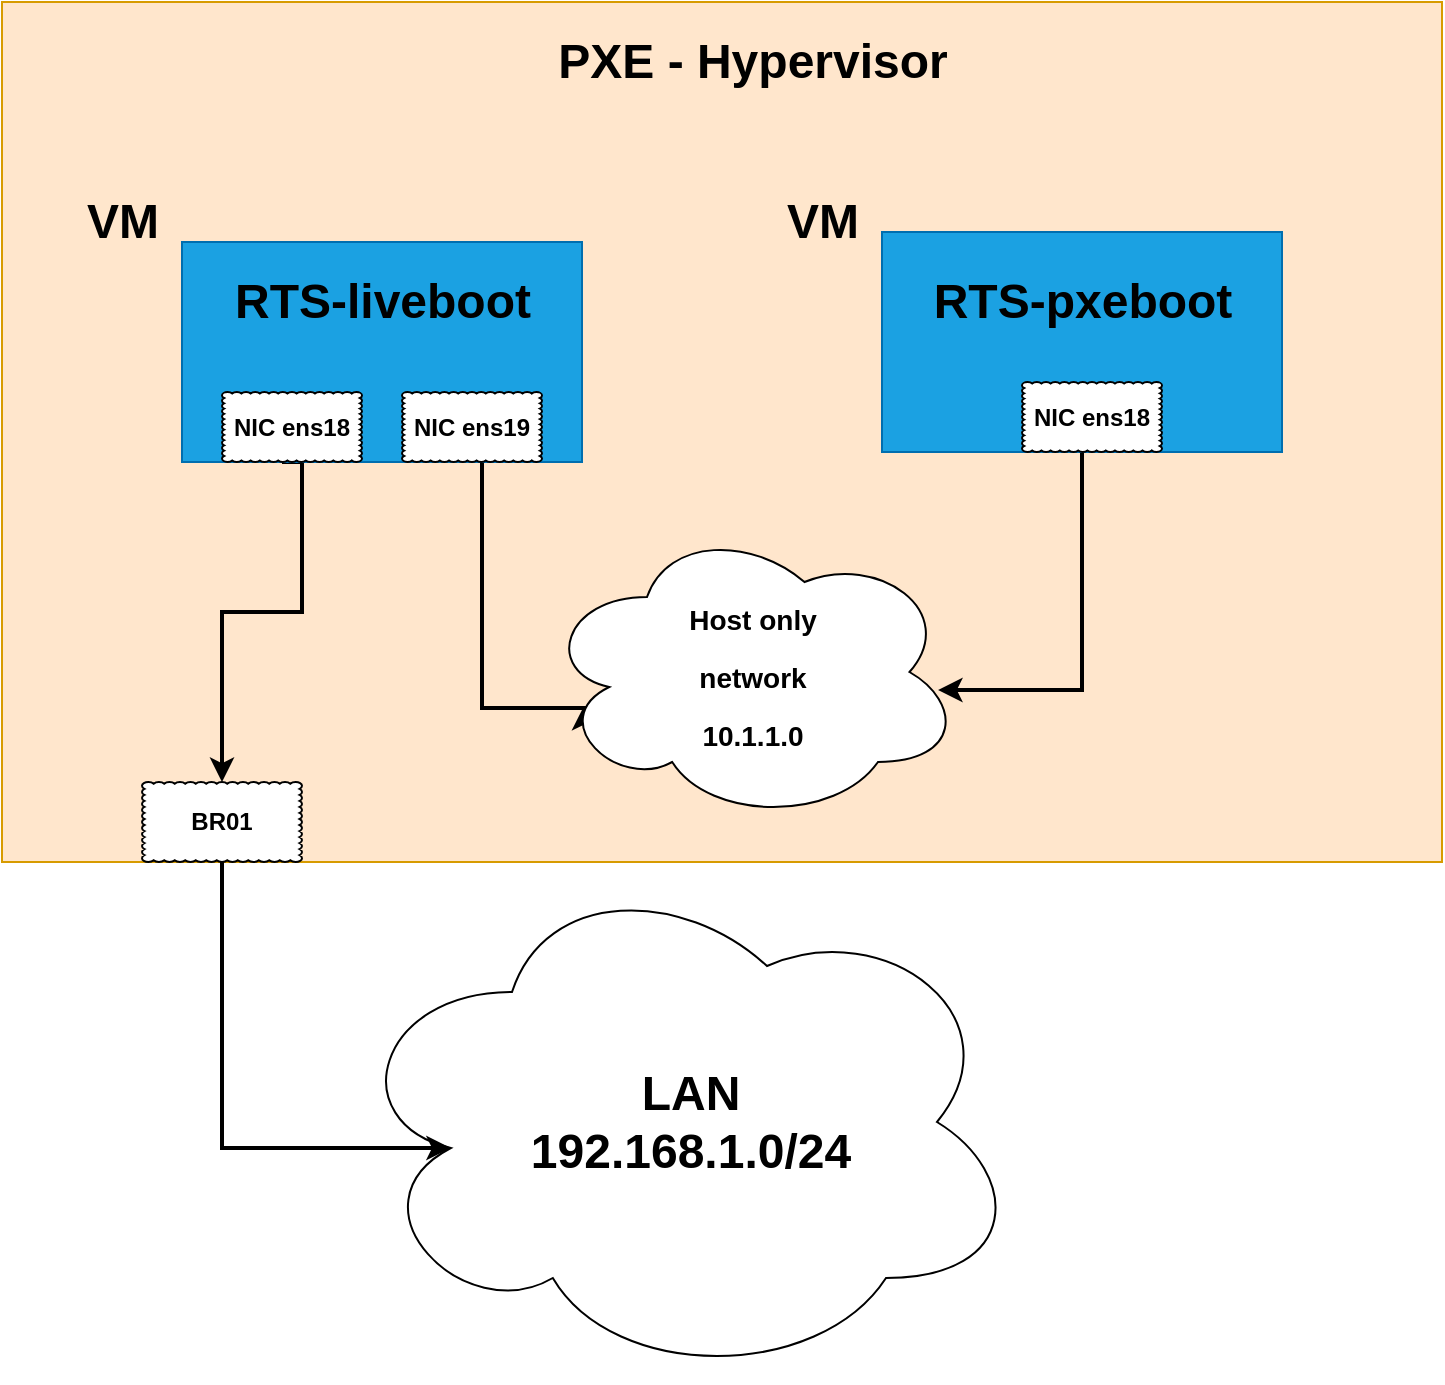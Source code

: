 <mxfile version="22.1.0" type="github">
  <diagram name="Page-1" id="NH5xlf5zU_z2bjXYfcNW">
    <mxGraphModel dx="1383" dy="803" grid="1" gridSize="10" guides="1" tooltips="1" connect="1" arrows="1" fold="1" page="1" pageScale="1" pageWidth="827" pageHeight="1169" math="0" shadow="0">
      <root>
        <mxCell id="0" />
        <mxCell id="1" parent="0" />
        <mxCell id="uv9dlAFqdQVn1udtKM22-1" value="" style="rounded=0;whiteSpace=wrap;html=1;fillColor=#ffe6cc;strokeColor=#d79b00;" parent="1" vertex="1">
          <mxGeometry x="40" y="40" width="720" height="430" as="geometry" />
        </mxCell>
        <mxCell id="uv9dlAFqdQVn1udtKM22-2" value="PXE - Hypervisor" style="text;strokeColor=none;fillColor=none;html=1;fontSize=24;fontStyle=1;verticalAlign=middle;align=center;" parent="1" vertex="1">
          <mxGeometry x="365" y="50" width="100" height="40" as="geometry" />
        </mxCell>
        <mxCell id="uv9dlAFqdQVn1udtKM22-3" style="edgeStyle=orthogonalEdgeStyle;rounded=0;orthogonalLoop=1;jettySize=auto;html=1;entryX=0.1;entryY=0.613;entryDx=0;entryDy=0;entryPerimeter=0;strokeWidth=2;" parent="1" source="uv9dlAFqdQVn1udtKM22-5" target="uv9dlAFqdQVn1udtKM22-10" edge="1">
          <mxGeometry relative="1" as="geometry">
            <Array as="points">
              <mxPoint x="280" y="393" />
            </Array>
          </mxGeometry>
        </mxCell>
        <mxCell id="uv9dlAFqdQVn1udtKM22-4" style="edgeStyle=orthogonalEdgeStyle;rounded=0;orthogonalLoop=1;jettySize=auto;html=1;exitX=0.25;exitY=1;exitDx=0;exitDy=0;strokeWidth=2;" parent="1" source="uv9dlAFqdQVn1udtKM22-5" target="uv9dlAFqdQVn1udtKM22-15" edge="1">
          <mxGeometry relative="1" as="geometry">
            <Array as="points">
              <mxPoint x="190" y="270" />
              <mxPoint x="190" y="345" />
              <mxPoint x="150" y="345" />
            </Array>
          </mxGeometry>
        </mxCell>
        <mxCell id="uv9dlAFqdQVn1udtKM22-5" value="" style="rounded=0;whiteSpace=wrap;html=1;fillColor=#1ba1e2;fontColor=#ffffff;strokeColor=#006EAF;" parent="1" vertex="1">
          <mxGeometry x="130" y="160" width="200" height="110" as="geometry" />
        </mxCell>
        <mxCell id="uv9dlAFqdQVn1udtKM22-6" value="RTS-liveboot" style="text;strokeColor=none;fillColor=none;html=1;fontSize=24;fontStyle=1;verticalAlign=middle;align=center;" parent="1" vertex="1">
          <mxGeometry x="180" y="170" width="100" height="40" as="geometry" />
        </mxCell>
        <mxCell id="uv9dlAFqdQVn1udtKM22-7" style="edgeStyle=orthogonalEdgeStyle;rounded=0;orthogonalLoop=1;jettySize=auto;html=1;entryX=0.943;entryY=0.56;entryDx=0;entryDy=0;entryPerimeter=0;strokeWidth=2;" parent="1" source="uv9dlAFqdQVn1udtKM22-8" target="uv9dlAFqdQVn1udtKM22-10" edge="1">
          <mxGeometry relative="1" as="geometry">
            <Array as="points">
              <mxPoint x="580" y="384" />
            </Array>
          </mxGeometry>
        </mxCell>
        <mxCell id="uv9dlAFqdQVn1udtKM22-8" value="" style="rounded=0;whiteSpace=wrap;html=1;fillColor=#1ba1e2;fontColor=#ffffff;strokeColor=#006EAF;" parent="1" vertex="1">
          <mxGeometry x="480" y="155" width="200" height="110" as="geometry" />
        </mxCell>
        <mxCell id="uv9dlAFqdQVn1udtKM22-9" value="RTS-pxeboot" style="text;strokeColor=none;fillColor=none;html=1;fontSize=24;fontStyle=1;verticalAlign=middle;align=center;" parent="1" vertex="1">
          <mxGeometry x="535" y="170" width="90" height="40" as="geometry" />
        </mxCell>
        <mxCell id="uv9dlAFqdQVn1udtKM22-10" value="" style="ellipse;shape=cloud;whiteSpace=wrap;html=1;" parent="1" vertex="1">
          <mxGeometry x="310" y="300" width="210" height="150" as="geometry" />
        </mxCell>
        <mxCell id="uv9dlAFqdQVn1udtKM22-11" value="" style="ellipse;shape=cloud;whiteSpace=wrap;html=1;" parent="1" vertex="1">
          <mxGeometry x="210" y="470" width="340" height="260" as="geometry" />
        </mxCell>
        <mxCell id="uv9dlAFqdQVn1udtKM22-12" value="LAN&lt;br&gt;192.168.1.0/24" style="text;strokeColor=none;fillColor=none;html=1;fontSize=24;fontStyle=1;verticalAlign=middle;align=center;" parent="1" vertex="1">
          <mxGeometry x="334" y="580" width="100" height="40" as="geometry" />
        </mxCell>
        <mxCell id="uv9dlAFqdQVn1udtKM22-13" value="&lt;font style=&quot;font-size: 14px;&quot;&gt;Host only&lt;br&gt;network&lt;br&gt;10.1.1.0&lt;br&gt;&lt;/font&gt;" style="text;strokeColor=none;fillColor=none;html=1;fontSize=24;fontStyle=1;verticalAlign=middle;align=center;" parent="1" vertex="1">
          <mxGeometry x="365" y="355" width="100" height="40" as="geometry" />
        </mxCell>
        <mxCell id="uv9dlAFqdQVn1udtKM22-14" style="edgeStyle=orthogonalEdgeStyle;rounded=0;orthogonalLoop=1;jettySize=auto;html=1;entryX=0.16;entryY=0.55;entryDx=0;entryDy=0;entryPerimeter=0;strokeWidth=2;" parent="1" source="uv9dlAFqdQVn1udtKM22-15" target="uv9dlAFqdQVn1udtKM22-11" edge="1">
          <mxGeometry relative="1" as="geometry">
            <Array as="points">
              <mxPoint x="150" y="613" />
            </Array>
          </mxGeometry>
        </mxCell>
        <mxCell id="uv9dlAFqdQVn1udtKM22-15" value="&lt;font size=&quot;1&quot; style=&quot;&quot;&gt;&lt;b style=&quot;font-size: 12px;&quot;&gt;BR01&lt;/b&gt;&lt;/font&gt;" style="whiteSpace=wrap;html=1;shape=mxgraph.basic.cloud_rect" parent="1" vertex="1">
          <mxGeometry x="110" y="430" width="80" height="40" as="geometry" />
        </mxCell>
        <mxCell id="uv9dlAFqdQVn1udtKM22-16" value="&lt;b&gt;NIC ens18&lt;/b&gt;" style="whiteSpace=wrap;html=1;shape=mxgraph.basic.cloud_rect" parent="1" vertex="1">
          <mxGeometry x="550" y="230" width="70" height="35" as="geometry" />
        </mxCell>
        <mxCell id="uv9dlAFqdQVn1udtKM22-17" value="&lt;b&gt;NIC ens18&lt;/b&gt;" style="whiteSpace=wrap;html=1;shape=mxgraph.basic.cloud_rect" parent="1" vertex="1">
          <mxGeometry x="150" y="235" width="70" height="35" as="geometry" />
        </mxCell>
        <mxCell id="uv9dlAFqdQVn1udtKM22-18" value="&lt;b&gt;NIC ens19&lt;/b&gt;" style="whiteSpace=wrap;html=1;shape=mxgraph.basic.cloud_rect" parent="1" vertex="1">
          <mxGeometry x="240" y="235" width="70" height="35" as="geometry" />
        </mxCell>
        <mxCell id="uv9dlAFqdQVn1udtKM22-19" value="VM" style="text;strokeColor=none;fillColor=none;html=1;fontSize=24;fontStyle=1;verticalAlign=middle;align=center;" parent="1" vertex="1">
          <mxGeometry x="50" y="130" width="100" height="40" as="geometry" />
        </mxCell>
        <mxCell id="uv9dlAFqdQVn1udtKM22-20" value="VM" style="text;strokeColor=none;fillColor=none;html=1;fontSize=24;fontStyle=1;verticalAlign=middle;align=center;" parent="1" vertex="1">
          <mxGeometry x="400" y="130" width="100" height="40" as="geometry" />
        </mxCell>
      </root>
    </mxGraphModel>
  </diagram>
</mxfile>
